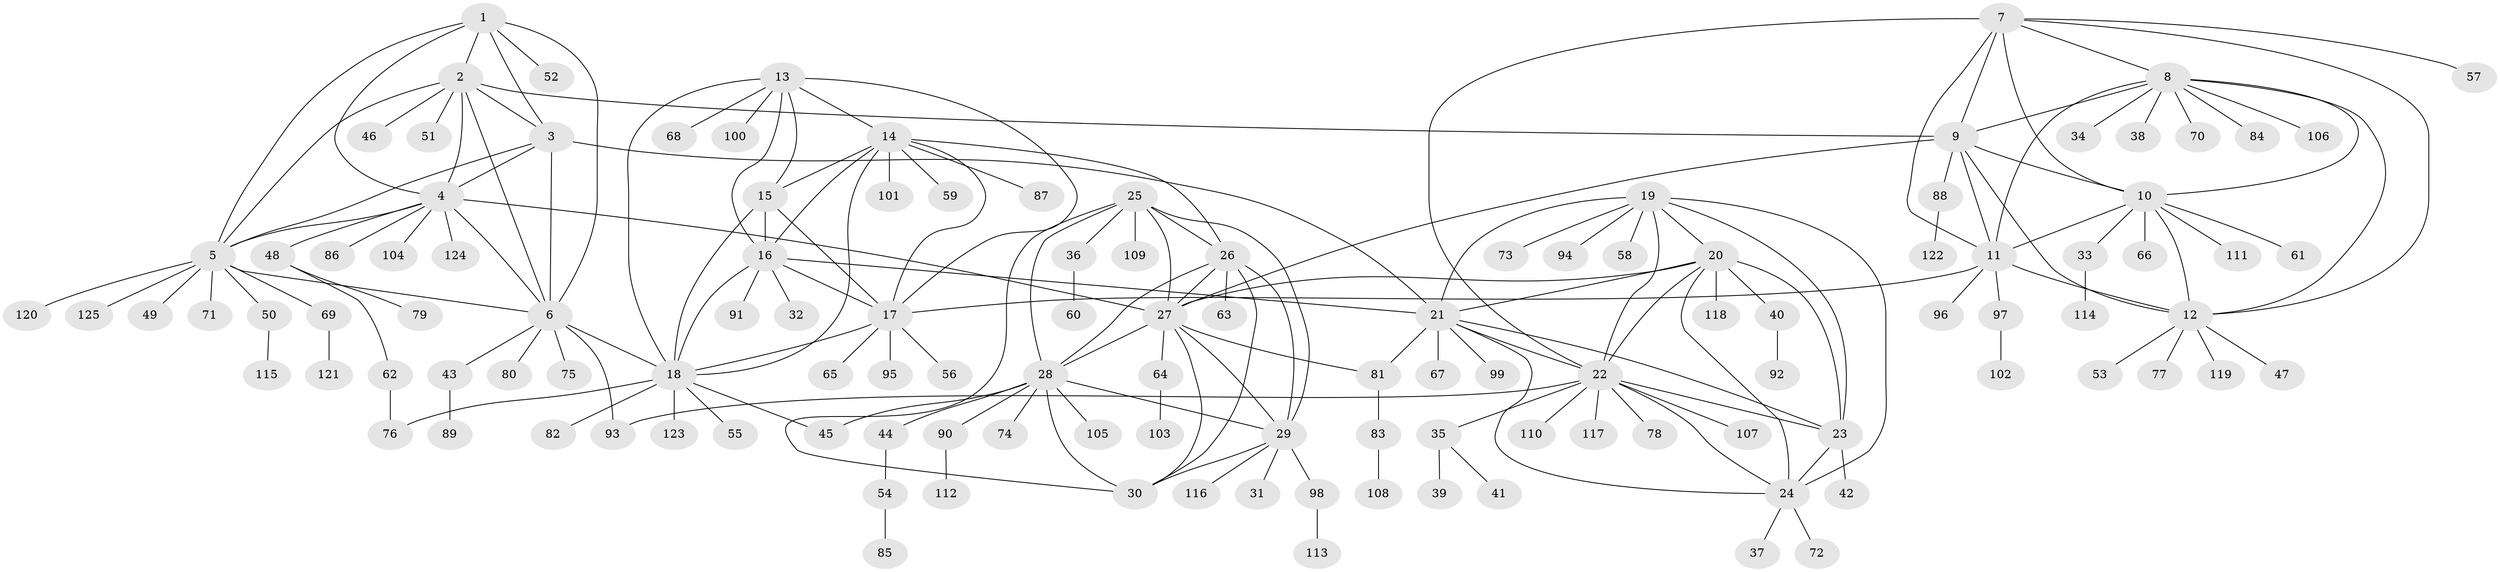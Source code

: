 // Generated by graph-tools (version 1.1) at 2025/50/03/09/25 03:50:29]
// undirected, 125 vertices, 184 edges
graph export_dot {
graph [start="1"]
  node [color=gray90,style=filled];
  1;
  2;
  3;
  4;
  5;
  6;
  7;
  8;
  9;
  10;
  11;
  12;
  13;
  14;
  15;
  16;
  17;
  18;
  19;
  20;
  21;
  22;
  23;
  24;
  25;
  26;
  27;
  28;
  29;
  30;
  31;
  32;
  33;
  34;
  35;
  36;
  37;
  38;
  39;
  40;
  41;
  42;
  43;
  44;
  45;
  46;
  47;
  48;
  49;
  50;
  51;
  52;
  53;
  54;
  55;
  56;
  57;
  58;
  59;
  60;
  61;
  62;
  63;
  64;
  65;
  66;
  67;
  68;
  69;
  70;
  71;
  72;
  73;
  74;
  75;
  76;
  77;
  78;
  79;
  80;
  81;
  82;
  83;
  84;
  85;
  86;
  87;
  88;
  89;
  90;
  91;
  92;
  93;
  94;
  95;
  96;
  97;
  98;
  99;
  100;
  101;
  102;
  103;
  104;
  105;
  106;
  107;
  108;
  109;
  110;
  111;
  112;
  113;
  114;
  115;
  116;
  117;
  118;
  119;
  120;
  121;
  122;
  123;
  124;
  125;
  1 -- 2;
  1 -- 3;
  1 -- 4;
  1 -- 5;
  1 -- 6;
  1 -- 52;
  2 -- 3;
  2 -- 4;
  2 -- 5;
  2 -- 6;
  2 -- 9;
  2 -- 46;
  2 -- 51;
  3 -- 4;
  3 -- 5;
  3 -- 6;
  3 -- 21;
  4 -- 5;
  4 -- 6;
  4 -- 27;
  4 -- 48;
  4 -- 86;
  4 -- 104;
  4 -- 124;
  5 -- 6;
  5 -- 49;
  5 -- 50;
  5 -- 69;
  5 -- 71;
  5 -- 120;
  5 -- 125;
  6 -- 18;
  6 -- 43;
  6 -- 75;
  6 -- 80;
  6 -- 93;
  7 -- 8;
  7 -- 9;
  7 -- 10;
  7 -- 11;
  7 -- 12;
  7 -- 22;
  7 -- 57;
  8 -- 9;
  8 -- 10;
  8 -- 11;
  8 -- 12;
  8 -- 34;
  8 -- 38;
  8 -- 70;
  8 -- 84;
  8 -- 106;
  9 -- 10;
  9 -- 11;
  9 -- 12;
  9 -- 27;
  9 -- 88;
  10 -- 11;
  10 -- 12;
  10 -- 33;
  10 -- 61;
  10 -- 66;
  10 -- 111;
  11 -- 12;
  11 -- 17;
  11 -- 96;
  11 -- 97;
  12 -- 47;
  12 -- 53;
  12 -- 77;
  12 -- 119;
  13 -- 14;
  13 -- 15;
  13 -- 16;
  13 -- 17;
  13 -- 18;
  13 -- 68;
  13 -- 100;
  14 -- 15;
  14 -- 16;
  14 -- 17;
  14 -- 18;
  14 -- 26;
  14 -- 59;
  14 -- 87;
  14 -- 101;
  15 -- 16;
  15 -- 17;
  15 -- 18;
  16 -- 17;
  16 -- 18;
  16 -- 21;
  16 -- 32;
  16 -- 91;
  17 -- 18;
  17 -- 56;
  17 -- 65;
  17 -- 95;
  18 -- 45;
  18 -- 55;
  18 -- 76;
  18 -- 82;
  18 -- 123;
  19 -- 20;
  19 -- 21;
  19 -- 22;
  19 -- 23;
  19 -- 24;
  19 -- 58;
  19 -- 73;
  19 -- 94;
  20 -- 21;
  20 -- 22;
  20 -- 23;
  20 -- 24;
  20 -- 27;
  20 -- 40;
  20 -- 118;
  21 -- 22;
  21 -- 23;
  21 -- 24;
  21 -- 67;
  21 -- 81;
  21 -- 99;
  22 -- 23;
  22 -- 24;
  22 -- 35;
  22 -- 78;
  22 -- 93;
  22 -- 107;
  22 -- 110;
  22 -- 117;
  23 -- 24;
  23 -- 42;
  24 -- 37;
  24 -- 72;
  25 -- 26;
  25 -- 27;
  25 -- 28;
  25 -- 29;
  25 -- 30;
  25 -- 36;
  25 -- 109;
  26 -- 27;
  26 -- 28;
  26 -- 29;
  26 -- 30;
  26 -- 63;
  27 -- 28;
  27 -- 29;
  27 -- 30;
  27 -- 64;
  27 -- 81;
  28 -- 29;
  28 -- 30;
  28 -- 44;
  28 -- 45;
  28 -- 74;
  28 -- 90;
  28 -- 105;
  29 -- 30;
  29 -- 31;
  29 -- 98;
  29 -- 116;
  33 -- 114;
  35 -- 39;
  35 -- 41;
  36 -- 60;
  40 -- 92;
  43 -- 89;
  44 -- 54;
  48 -- 62;
  48 -- 79;
  50 -- 115;
  54 -- 85;
  62 -- 76;
  64 -- 103;
  69 -- 121;
  81 -- 83;
  83 -- 108;
  88 -- 122;
  90 -- 112;
  97 -- 102;
  98 -- 113;
}
